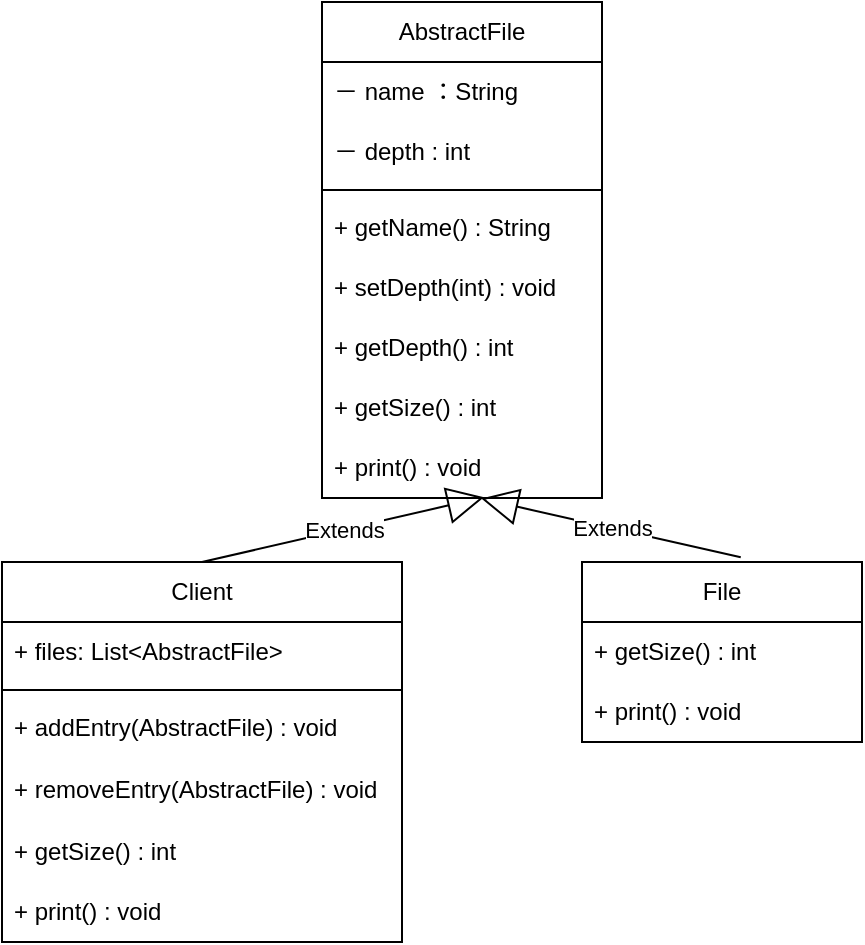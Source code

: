 <mxfile version="24.7.16">
  <diagram name="페이지-1" id="wl-Ao_sD0Qec9eO8h80N">
    <mxGraphModel dx="1310" dy="464" grid="1" gridSize="10" guides="1" tooltips="1" connect="1" arrows="1" fold="1" page="1" pageScale="1" pageWidth="827" pageHeight="1169" math="0" shadow="0">
      <root>
        <mxCell id="0" />
        <mxCell id="1" parent="0" />
        <mxCell id="mT-opLCZMWNSOOU5n5ld-1" value="AbstractFile" style="swimlane;fontStyle=0;childLayout=stackLayout;horizontal=1;startSize=30;horizontalStack=0;resizeParent=1;resizeParentMax=0;resizeLast=0;collapsible=1;marginBottom=0;whiteSpace=wrap;html=1;" vertex="1" parent="1">
          <mxGeometry x="130" y="60" width="140" height="248" as="geometry" />
        </mxCell>
        <mxCell id="mT-opLCZMWNSOOU5n5ld-2" value="－ name ：String" style="text;strokeColor=none;fillColor=none;align=left;verticalAlign=middle;spacingLeft=4;spacingRight=4;overflow=hidden;points=[[0,0.5],[1,0.5]];portConstraint=eastwest;rotatable=0;whiteSpace=wrap;html=1;" vertex="1" parent="mT-opLCZMWNSOOU5n5ld-1">
          <mxGeometry y="30" width="140" height="30" as="geometry" />
        </mxCell>
        <mxCell id="mT-opLCZMWNSOOU5n5ld-3" value="－ depth : int" style="text;strokeColor=none;fillColor=none;align=left;verticalAlign=middle;spacingLeft=4;spacingRight=4;overflow=hidden;points=[[0,0.5],[1,0.5]];portConstraint=eastwest;rotatable=0;whiteSpace=wrap;html=1;" vertex="1" parent="mT-opLCZMWNSOOU5n5ld-1">
          <mxGeometry y="60" width="140" height="30" as="geometry" />
        </mxCell>
        <mxCell id="mT-opLCZMWNSOOU5n5ld-17" value="" style="line;strokeWidth=1;fillColor=none;align=left;verticalAlign=middle;spacingTop=-1;spacingLeft=3;spacingRight=3;rotatable=0;labelPosition=right;points=[];portConstraint=eastwest;strokeColor=inherit;" vertex="1" parent="mT-opLCZMWNSOOU5n5ld-1">
          <mxGeometry y="90" width="140" height="8" as="geometry" />
        </mxCell>
        <mxCell id="mT-opLCZMWNSOOU5n5ld-4" value="+ getName() : String" style="text;strokeColor=none;fillColor=none;align=left;verticalAlign=middle;spacingLeft=4;spacingRight=4;overflow=hidden;points=[[0,0.5],[1,0.5]];portConstraint=eastwest;rotatable=0;whiteSpace=wrap;html=1;" vertex="1" parent="mT-opLCZMWNSOOU5n5ld-1">
          <mxGeometry y="98" width="140" height="30" as="geometry" />
        </mxCell>
        <mxCell id="mT-opLCZMWNSOOU5n5ld-21" value="+&amp;nbsp;setDepth(int) : void" style="text;strokeColor=none;fillColor=none;align=left;verticalAlign=middle;spacingLeft=4;spacingRight=4;overflow=hidden;points=[[0,0.5],[1,0.5]];portConstraint=eastwest;rotatable=0;whiteSpace=wrap;html=1;" vertex="1" parent="mT-opLCZMWNSOOU5n5ld-1">
          <mxGeometry y="128" width="140" height="30" as="geometry" />
        </mxCell>
        <mxCell id="mT-opLCZMWNSOOU5n5ld-20" value="+&amp;nbsp;getDepth() : int" style="text;strokeColor=none;fillColor=none;align=left;verticalAlign=middle;spacingLeft=4;spacingRight=4;overflow=hidden;points=[[0,0.5],[1,0.5]];portConstraint=eastwest;rotatable=0;whiteSpace=wrap;html=1;" vertex="1" parent="mT-opLCZMWNSOOU5n5ld-1">
          <mxGeometry y="158" width="140" height="30" as="geometry" />
        </mxCell>
        <mxCell id="mT-opLCZMWNSOOU5n5ld-19" value="+&amp;nbsp;getSize() : int" style="text;strokeColor=none;fillColor=none;align=left;verticalAlign=middle;spacingLeft=4;spacingRight=4;overflow=hidden;points=[[0,0.5],[1,0.5]];portConstraint=eastwest;rotatable=0;whiteSpace=wrap;html=1;" vertex="1" parent="mT-opLCZMWNSOOU5n5ld-1">
          <mxGeometry y="188" width="140" height="30" as="geometry" />
        </mxCell>
        <mxCell id="mT-opLCZMWNSOOU5n5ld-18" value="+&amp;nbsp;print() : void" style="text;strokeColor=none;fillColor=none;align=left;verticalAlign=middle;spacingLeft=4;spacingRight=4;overflow=hidden;points=[[0,0.5],[1,0.5]];portConstraint=eastwest;rotatable=0;whiteSpace=wrap;html=1;" vertex="1" parent="mT-opLCZMWNSOOU5n5ld-1">
          <mxGeometry y="218" width="140" height="30" as="geometry" />
        </mxCell>
        <mxCell id="mT-opLCZMWNSOOU5n5ld-9" value="Client" style="swimlane;fontStyle=0;childLayout=stackLayout;horizontal=1;startSize=30;horizontalStack=0;resizeParent=1;resizeParentMax=0;resizeLast=0;collapsible=1;marginBottom=0;whiteSpace=wrap;html=1;" vertex="1" parent="1">
          <mxGeometry x="-30" y="340" width="200" height="190" as="geometry" />
        </mxCell>
        <mxCell id="mT-opLCZMWNSOOU5n5ld-10" value="+ files:&amp;nbsp;List&amp;lt;AbstractFile&amp;gt;" style="text;strokeColor=none;fillColor=none;align=left;verticalAlign=middle;spacingLeft=4;spacingRight=4;overflow=hidden;points=[[0,0.5],[1,0.5]];portConstraint=eastwest;rotatable=0;whiteSpace=wrap;html=1;" vertex="1" parent="mT-opLCZMWNSOOU5n5ld-9">
          <mxGeometry y="30" width="200" height="30" as="geometry" />
        </mxCell>
        <mxCell id="mT-opLCZMWNSOOU5n5ld-25" value="" style="line;strokeWidth=1;fillColor=none;align=left;verticalAlign=middle;spacingTop=-1;spacingLeft=3;spacingRight=3;rotatable=0;labelPosition=right;points=[];portConstraint=eastwest;strokeColor=inherit;" vertex="1" parent="mT-opLCZMWNSOOU5n5ld-9">
          <mxGeometry y="60" width="200" height="8" as="geometry" />
        </mxCell>
        <mxCell id="mT-opLCZMWNSOOU5n5ld-11" value="+ addEntry(AbstractFile) : void" style="text;strokeColor=none;fillColor=none;align=left;verticalAlign=middle;spacingLeft=4;spacingRight=4;overflow=hidden;points=[[0,0.5],[1,0.5]];portConstraint=eastwest;rotatable=0;whiteSpace=wrap;html=1;" vertex="1" parent="mT-opLCZMWNSOOU5n5ld-9">
          <mxGeometry y="68" width="200" height="30" as="geometry" />
        </mxCell>
        <mxCell id="mT-opLCZMWNSOOU5n5ld-12" value="+ removeEntry(AbstractFile) : void" style="text;strokeColor=none;fillColor=none;align=left;verticalAlign=middle;spacingLeft=4;spacingRight=4;overflow=hidden;points=[[0,0.5],[1,0.5]];portConstraint=eastwest;rotatable=0;whiteSpace=wrap;html=1;" vertex="1" parent="mT-opLCZMWNSOOU5n5ld-9">
          <mxGeometry y="98" width="200" height="32" as="geometry" />
        </mxCell>
        <mxCell id="mT-opLCZMWNSOOU5n5ld-29" value="+&amp;nbsp;getSize() : int" style="text;strokeColor=none;fillColor=none;align=left;verticalAlign=middle;spacingLeft=4;spacingRight=4;overflow=hidden;points=[[0,0.5],[1,0.5]];portConstraint=eastwest;rotatable=0;whiteSpace=wrap;html=1;" vertex="1" parent="mT-opLCZMWNSOOU5n5ld-9">
          <mxGeometry y="130" width="200" height="30" as="geometry" />
        </mxCell>
        <mxCell id="mT-opLCZMWNSOOU5n5ld-30" value="+&amp;nbsp;print() : void" style="text;strokeColor=none;fillColor=none;align=left;verticalAlign=middle;spacingLeft=4;spacingRight=4;overflow=hidden;points=[[0,0.5],[1,0.5]];portConstraint=eastwest;rotatable=0;whiteSpace=wrap;html=1;" vertex="1" parent="mT-opLCZMWNSOOU5n5ld-9">
          <mxGeometry y="160" width="200" height="30" as="geometry" />
        </mxCell>
        <mxCell id="mT-opLCZMWNSOOU5n5ld-13" value="File" style="swimlane;fontStyle=0;childLayout=stackLayout;horizontal=1;startSize=30;horizontalStack=0;resizeParent=1;resizeParentMax=0;resizeLast=0;collapsible=1;marginBottom=0;whiteSpace=wrap;html=1;" vertex="1" parent="1">
          <mxGeometry x="260" y="340" width="140" height="90" as="geometry" />
        </mxCell>
        <mxCell id="mT-opLCZMWNSOOU5n5ld-27" value="+&amp;nbsp;getSize() : int" style="text;strokeColor=none;fillColor=none;align=left;verticalAlign=middle;spacingLeft=4;spacingRight=4;overflow=hidden;points=[[0,0.5],[1,0.5]];portConstraint=eastwest;rotatable=0;whiteSpace=wrap;html=1;" vertex="1" parent="mT-opLCZMWNSOOU5n5ld-13">
          <mxGeometry y="30" width="140" height="30" as="geometry" />
        </mxCell>
        <mxCell id="mT-opLCZMWNSOOU5n5ld-28" value="+&amp;nbsp;print() : void" style="text;strokeColor=none;fillColor=none;align=left;verticalAlign=middle;spacingLeft=4;spacingRight=4;overflow=hidden;points=[[0,0.5],[1,0.5]];portConstraint=eastwest;rotatable=0;whiteSpace=wrap;html=1;" vertex="1" parent="mT-opLCZMWNSOOU5n5ld-13">
          <mxGeometry y="60" width="140" height="30" as="geometry" />
        </mxCell>
        <mxCell id="mT-opLCZMWNSOOU5n5ld-22" value="Extends" style="endArrow=block;endSize=16;endFill=0;html=1;rounded=0;exitX=0.5;exitY=0;exitDx=0;exitDy=0;entryX=0.579;entryY=0.987;entryDx=0;entryDy=0;entryPerimeter=0;" edge="1" parent="1" source="mT-opLCZMWNSOOU5n5ld-9" target="mT-opLCZMWNSOOU5n5ld-18">
          <mxGeometry width="160" relative="1" as="geometry">
            <mxPoint x="90" y="250" as="sourcePoint" />
            <mxPoint x="250" y="250" as="targetPoint" />
          </mxGeometry>
        </mxCell>
        <mxCell id="mT-opLCZMWNSOOU5n5ld-24" value="Extends" style="endArrow=block;endSize=16;endFill=0;html=1;rounded=0;exitX=0.567;exitY=-0.026;exitDx=0;exitDy=0;entryX=0.569;entryY=1.01;entryDx=0;entryDy=0;entryPerimeter=0;exitPerimeter=0;" edge="1" parent="1" source="mT-opLCZMWNSOOU5n5ld-13" target="mT-opLCZMWNSOOU5n5ld-18">
          <mxGeometry width="160" relative="1" as="geometry">
            <mxPoint x="100" y="370" as="sourcePoint" />
            <mxPoint x="221" y="308" as="targetPoint" />
          </mxGeometry>
        </mxCell>
      </root>
    </mxGraphModel>
  </diagram>
</mxfile>
